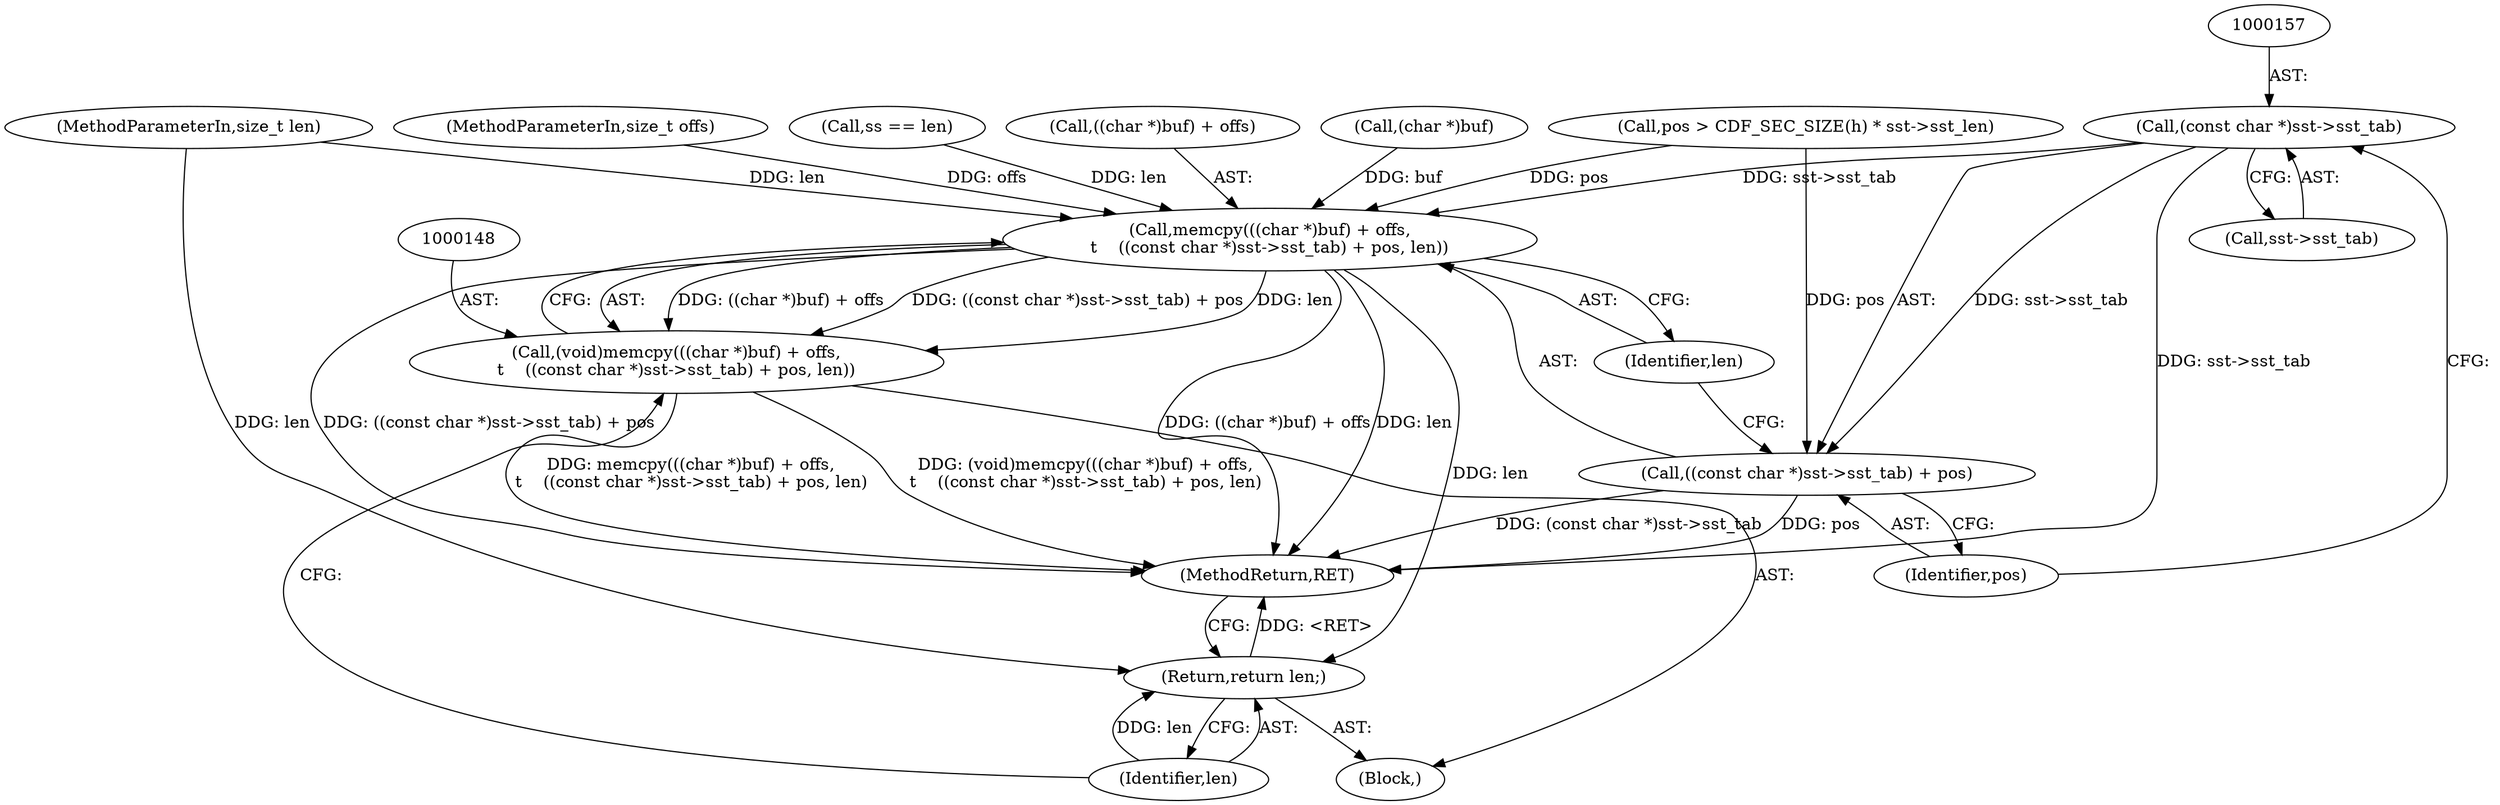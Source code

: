digraph "0_file_1aec04dbf8a24b8a6ba64c4f74efa0628e36db0b_0@pointer" {
"1000156" [label="(Call,(const char *)sst->sst_tab)"];
"1000149" [label="(Call,memcpy(((char *)buf) + offs,\n\t    ((const char *)sst->sst_tab) + pos, len))"];
"1000147" [label="(Call,(void)memcpy(((char *)buf) + offs,\n\t    ((const char *)sst->sst_tab) + pos, len))"];
"1000163" [label="(Return,return len;)"];
"1000155" [label="(Call,((const char *)sst->sst_tab) + pos)"];
"1000149" [label="(Call,memcpy(((char *)buf) + offs,\n\t    ((const char *)sst->sst_tab) + pos, len))"];
"1000163" [label="(Return,return len;)"];
"1000161" [label="(Identifier,pos)"];
"1000155" [label="(Call,((const char *)sst->sst_tab) + pos)"];
"1000124" [label="(Call,pos > CDF_SEC_SIZE(h) * sst->sst_len)"];
"1000156" [label="(Call,(const char *)sst->sst_tab)"];
"1000107" [label="(Block,)"];
"1000103" [label="(MethodParameterIn,size_t offs)"];
"1000147" [label="(Call,(void)memcpy(((char *)buf) + offs,\n\t    ((const char *)sst->sst_tab) + pos, len))"];
"1000120" [label="(Call,ss == len)"];
"1000164" [label="(Identifier,len)"];
"1000162" [label="(Identifier,len)"];
"1000104" [label="(MethodParameterIn,size_t len)"];
"1000150" [label="(Call,((char *)buf) + offs)"];
"1000151" [label="(Call,(char *)buf)"];
"1000158" [label="(Call,sst->sst_tab)"];
"1000165" [label="(MethodReturn,RET)"];
"1000156" -> "1000155"  [label="AST: "];
"1000156" -> "1000158"  [label="CFG: "];
"1000157" -> "1000156"  [label="AST: "];
"1000158" -> "1000156"  [label="AST: "];
"1000161" -> "1000156"  [label="CFG: "];
"1000156" -> "1000165"  [label="DDG: sst->sst_tab"];
"1000156" -> "1000149"  [label="DDG: sst->sst_tab"];
"1000156" -> "1000155"  [label="DDG: sst->sst_tab"];
"1000149" -> "1000147"  [label="AST: "];
"1000149" -> "1000162"  [label="CFG: "];
"1000150" -> "1000149"  [label="AST: "];
"1000155" -> "1000149"  [label="AST: "];
"1000162" -> "1000149"  [label="AST: "];
"1000147" -> "1000149"  [label="CFG: "];
"1000149" -> "1000165"  [label="DDG: ((char *)buf) + offs"];
"1000149" -> "1000165"  [label="DDG: len"];
"1000149" -> "1000165"  [label="DDG: ((const char *)sst->sst_tab) + pos"];
"1000149" -> "1000147"  [label="DDG: ((char *)buf) + offs"];
"1000149" -> "1000147"  [label="DDG: ((const char *)sst->sst_tab) + pos"];
"1000149" -> "1000147"  [label="DDG: len"];
"1000151" -> "1000149"  [label="DDG: buf"];
"1000103" -> "1000149"  [label="DDG: offs"];
"1000124" -> "1000149"  [label="DDG: pos"];
"1000120" -> "1000149"  [label="DDG: len"];
"1000104" -> "1000149"  [label="DDG: len"];
"1000149" -> "1000163"  [label="DDG: len"];
"1000147" -> "1000107"  [label="AST: "];
"1000148" -> "1000147"  [label="AST: "];
"1000164" -> "1000147"  [label="CFG: "];
"1000147" -> "1000165"  [label="DDG: memcpy(((char *)buf) + offs,\n\t    ((const char *)sst->sst_tab) + pos, len)"];
"1000147" -> "1000165"  [label="DDG: (void)memcpy(((char *)buf) + offs,\n\t    ((const char *)sst->sst_tab) + pos, len)"];
"1000163" -> "1000107"  [label="AST: "];
"1000163" -> "1000164"  [label="CFG: "];
"1000164" -> "1000163"  [label="AST: "];
"1000165" -> "1000163"  [label="CFG: "];
"1000163" -> "1000165"  [label="DDG: <RET>"];
"1000164" -> "1000163"  [label="DDG: len"];
"1000104" -> "1000163"  [label="DDG: len"];
"1000155" -> "1000161"  [label="CFG: "];
"1000161" -> "1000155"  [label="AST: "];
"1000162" -> "1000155"  [label="CFG: "];
"1000155" -> "1000165"  [label="DDG: (const char *)sst->sst_tab"];
"1000155" -> "1000165"  [label="DDG: pos"];
"1000124" -> "1000155"  [label="DDG: pos"];
}
